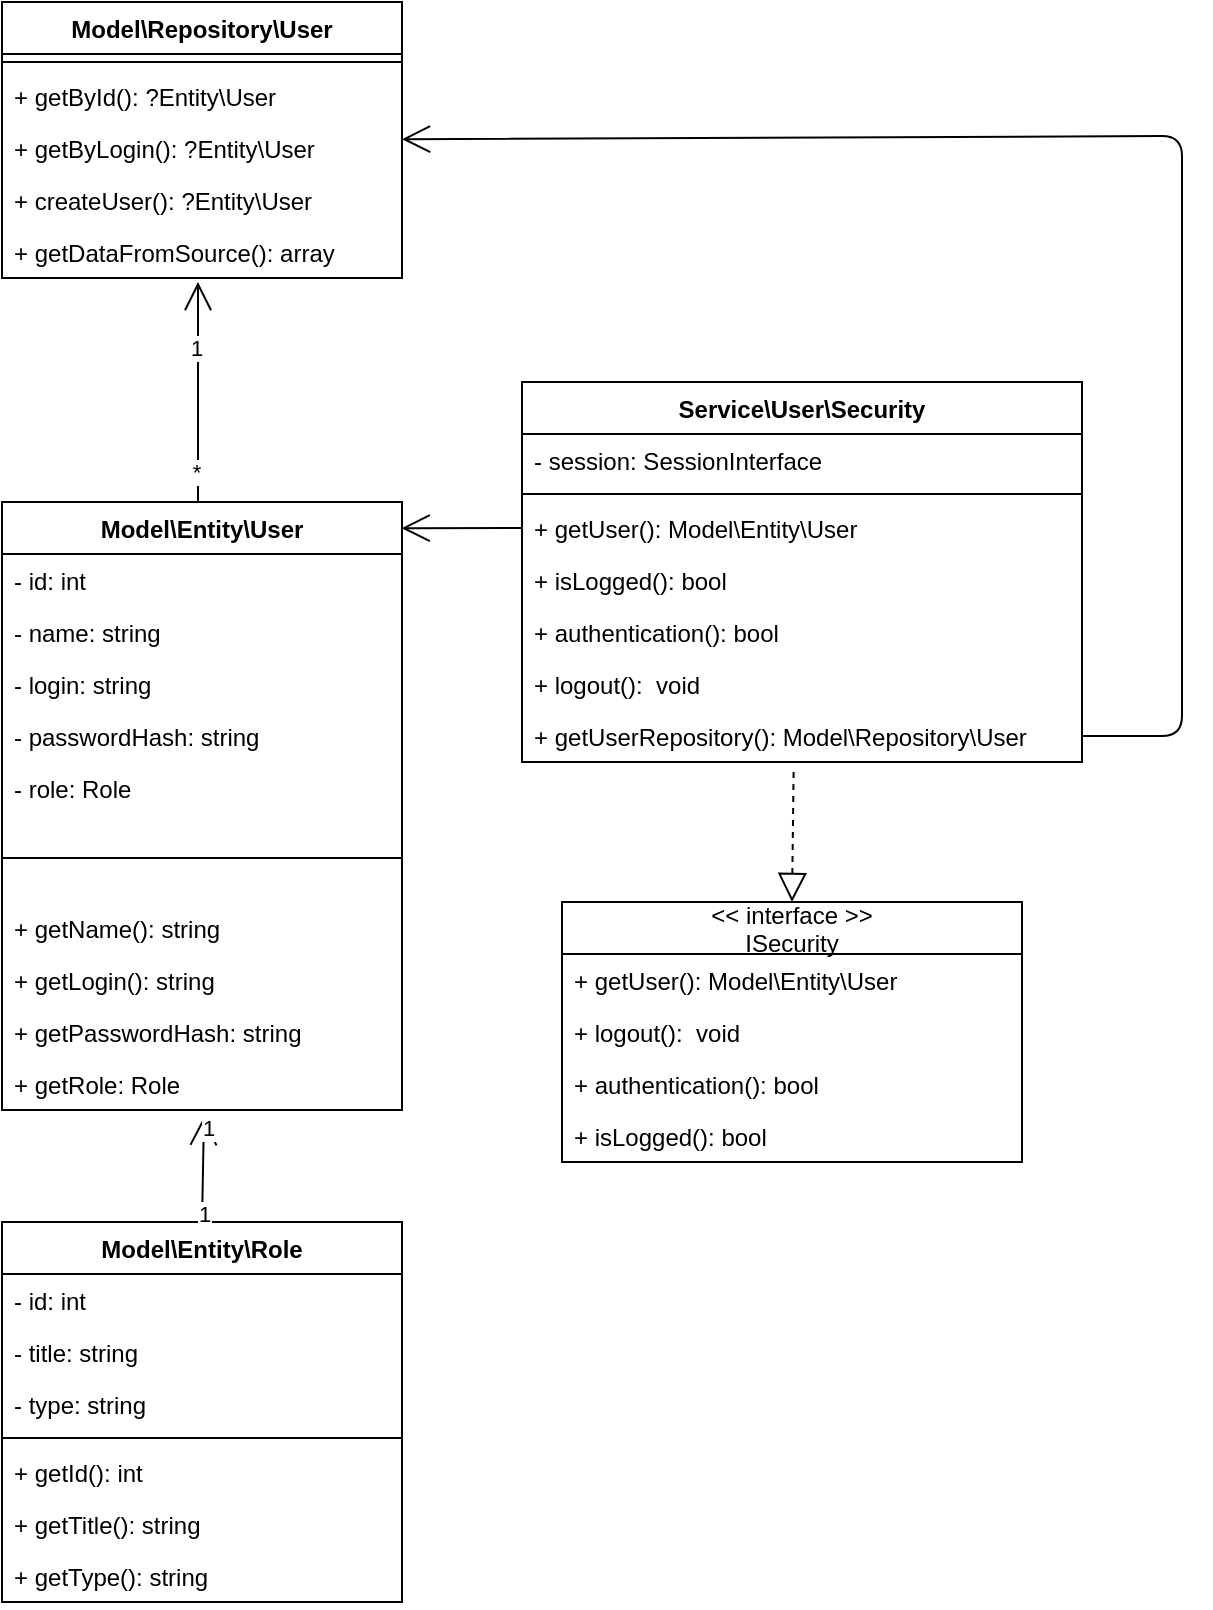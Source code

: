 <mxfile version="14.4.2" type="github">
  <diagram name="Page-1" id="c4acf3e9-155e-7222-9cf6-157b1a14988f">
    <mxGraphModel dx="1155" dy="632" grid="1" gridSize="10" guides="1" tooltips="1" connect="1" arrows="1" fold="1" page="1" pageScale="1" pageWidth="850" pageHeight="1100" background="#ffffff" math="0" shadow="0">
      <root>
        <mxCell id="0" />
        <mxCell id="1" parent="0" />
        <mxCell id="8s0DQWaBWVg12XbHv8Bs-1" value="Model\Entity\User" style="swimlane;fontStyle=1;align=center;verticalAlign=top;childLayout=stackLayout;horizontal=1;startSize=26;horizontalStack=0;resizeParent=1;resizeParentMax=0;resizeLast=0;collapsible=1;marginBottom=0;" vertex="1" parent="1">
          <mxGeometry x="40" y="270" width="200" height="304" as="geometry" />
        </mxCell>
        <mxCell id="8s0DQWaBWVg12XbHv8Bs-2" value="- id: int" style="text;strokeColor=none;fillColor=none;align=left;verticalAlign=top;spacingLeft=4;spacingRight=4;overflow=hidden;rotatable=0;points=[[0,0.5],[1,0.5]];portConstraint=eastwest;" vertex="1" parent="8s0DQWaBWVg12XbHv8Bs-1">
          <mxGeometry y="26" width="200" height="26" as="geometry" />
        </mxCell>
        <mxCell id="8s0DQWaBWVg12XbHv8Bs-7" value="- name: string" style="text;strokeColor=none;fillColor=none;align=left;verticalAlign=top;spacingLeft=4;spacingRight=4;overflow=hidden;rotatable=0;points=[[0,0.5],[1,0.5]];portConstraint=eastwest;" vertex="1" parent="8s0DQWaBWVg12XbHv8Bs-1">
          <mxGeometry y="52" width="200" height="26" as="geometry" />
        </mxCell>
        <mxCell id="8s0DQWaBWVg12XbHv8Bs-8" value="- login: string" style="text;strokeColor=none;fillColor=none;align=left;verticalAlign=top;spacingLeft=4;spacingRight=4;overflow=hidden;rotatable=0;points=[[0,0.5],[1,0.5]];portConstraint=eastwest;" vertex="1" parent="8s0DQWaBWVg12XbHv8Bs-1">
          <mxGeometry y="78" width="200" height="26" as="geometry" />
        </mxCell>
        <mxCell id="8s0DQWaBWVg12XbHv8Bs-9" value="- passwordHash: string" style="text;strokeColor=none;fillColor=none;align=left;verticalAlign=top;spacingLeft=4;spacingRight=4;overflow=hidden;rotatable=0;points=[[0,0.5],[1,0.5]];portConstraint=eastwest;" vertex="1" parent="8s0DQWaBWVg12XbHv8Bs-1">
          <mxGeometry y="104" width="200" height="26" as="geometry" />
        </mxCell>
        <mxCell id="8s0DQWaBWVg12XbHv8Bs-10" value="- role: Role" style="text;strokeColor=none;fillColor=none;align=left;verticalAlign=top;spacingLeft=4;spacingRight=4;overflow=hidden;rotatable=0;points=[[0,0.5],[1,0.5]];portConstraint=eastwest;" vertex="1" parent="8s0DQWaBWVg12XbHv8Bs-1">
          <mxGeometry y="130" width="200" height="26" as="geometry" />
        </mxCell>
        <mxCell id="8s0DQWaBWVg12XbHv8Bs-3" value="" style="line;strokeWidth=1;fillColor=none;align=left;verticalAlign=middle;spacingTop=-1;spacingLeft=3;spacingRight=3;rotatable=0;labelPosition=right;points=[];portConstraint=eastwest;" vertex="1" parent="8s0DQWaBWVg12XbHv8Bs-1">
          <mxGeometry y="156" width="200" height="44" as="geometry" />
        </mxCell>
        <mxCell id="8s0DQWaBWVg12XbHv8Bs-11" value="+ getName(): string" style="text;strokeColor=none;fillColor=none;align=left;verticalAlign=top;spacingLeft=4;spacingRight=4;overflow=hidden;rotatable=0;points=[[0,0.5],[1,0.5]];portConstraint=eastwest;" vertex="1" parent="8s0DQWaBWVg12XbHv8Bs-1">
          <mxGeometry y="200" width="200" height="26" as="geometry" />
        </mxCell>
        <mxCell id="8s0DQWaBWVg12XbHv8Bs-12" value="+ getLogin(): string" style="text;strokeColor=none;fillColor=none;align=left;verticalAlign=top;spacingLeft=4;spacingRight=4;overflow=hidden;rotatable=0;points=[[0,0.5],[1,0.5]];portConstraint=eastwest;" vertex="1" parent="8s0DQWaBWVg12XbHv8Bs-1">
          <mxGeometry y="226" width="200" height="26" as="geometry" />
        </mxCell>
        <mxCell id="8s0DQWaBWVg12XbHv8Bs-4" value="+ getPasswordHash: string" style="text;strokeColor=none;fillColor=none;align=left;verticalAlign=top;spacingLeft=4;spacingRight=4;overflow=hidden;rotatable=0;points=[[0,0.5],[1,0.5]];portConstraint=eastwest;" vertex="1" parent="8s0DQWaBWVg12XbHv8Bs-1">
          <mxGeometry y="252" width="200" height="26" as="geometry" />
        </mxCell>
        <mxCell id="8s0DQWaBWVg12XbHv8Bs-13" value="+ getRole: Role" style="text;strokeColor=none;fillColor=none;align=left;verticalAlign=top;spacingLeft=4;spacingRight=4;overflow=hidden;rotatable=0;points=[[0,0.5],[1,0.5]];portConstraint=eastwest;" vertex="1" parent="8s0DQWaBWVg12XbHv8Bs-1">
          <mxGeometry y="278" width="200" height="26" as="geometry" />
        </mxCell>
        <mxCell id="8s0DQWaBWVg12XbHv8Bs-14" value="Model\Entity\Role" style="swimlane;fontStyle=1;align=center;verticalAlign=top;childLayout=stackLayout;horizontal=1;startSize=26;horizontalStack=0;resizeParent=1;resizeParentMax=0;resizeLast=0;collapsible=1;marginBottom=0;" vertex="1" parent="1">
          <mxGeometry x="40" y="630" width="200" height="190" as="geometry" />
        </mxCell>
        <mxCell id="8s0DQWaBWVg12XbHv8Bs-19" value="- id: int" style="text;strokeColor=none;fillColor=none;align=left;verticalAlign=top;spacingLeft=4;spacingRight=4;overflow=hidden;rotatable=0;points=[[0,0.5],[1,0.5]];portConstraint=eastwest;" vertex="1" parent="8s0DQWaBWVg12XbHv8Bs-14">
          <mxGeometry y="26" width="200" height="26" as="geometry" />
        </mxCell>
        <mxCell id="8s0DQWaBWVg12XbHv8Bs-15" value="- title: string" style="text;strokeColor=none;fillColor=none;align=left;verticalAlign=top;spacingLeft=4;spacingRight=4;overflow=hidden;rotatable=0;points=[[0,0.5],[1,0.5]];portConstraint=eastwest;" vertex="1" parent="8s0DQWaBWVg12XbHv8Bs-14">
          <mxGeometry y="52" width="200" height="26" as="geometry" />
        </mxCell>
        <mxCell id="8s0DQWaBWVg12XbHv8Bs-18" value="- type: string" style="text;strokeColor=none;fillColor=none;align=left;verticalAlign=top;spacingLeft=4;spacingRight=4;overflow=hidden;rotatable=0;points=[[0,0.5],[1,0.5]];portConstraint=eastwest;" vertex="1" parent="8s0DQWaBWVg12XbHv8Bs-14">
          <mxGeometry y="78" width="200" height="26" as="geometry" />
        </mxCell>
        <mxCell id="8s0DQWaBWVg12XbHv8Bs-16" value="" style="line;strokeWidth=1;fillColor=none;align=left;verticalAlign=middle;spacingTop=-1;spacingLeft=3;spacingRight=3;rotatable=0;labelPosition=right;points=[];portConstraint=eastwest;" vertex="1" parent="8s0DQWaBWVg12XbHv8Bs-14">
          <mxGeometry y="104" width="200" height="8" as="geometry" />
        </mxCell>
        <mxCell id="8s0DQWaBWVg12XbHv8Bs-21" value="+ getId(): int" style="text;strokeColor=none;fillColor=none;align=left;verticalAlign=top;spacingLeft=4;spacingRight=4;overflow=hidden;rotatable=0;points=[[0,0.5],[1,0.5]];portConstraint=eastwest;" vertex="1" parent="8s0DQWaBWVg12XbHv8Bs-14">
          <mxGeometry y="112" width="200" height="26" as="geometry" />
        </mxCell>
        <mxCell id="8s0DQWaBWVg12XbHv8Bs-20" value="+ getTitle(): string" style="text;strokeColor=none;fillColor=none;align=left;verticalAlign=top;spacingLeft=4;spacingRight=4;overflow=hidden;rotatable=0;points=[[0,0.5],[1,0.5]];portConstraint=eastwest;" vertex="1" parent="8s0DQWaBWVg12XbHv8Bs-14">
          <mxGeometry y="138" width="200" height="26" as="geometry" />
        </mxCell>
        <mxCell id="8s0DQWaBWVg12XbHv8Bs-17" value="+ getType(): string" style="text;strokeColor=none;fillColor=none;align=left;verticalAlign=top;spacingLeft=4;spacingRight=4;overflow=hidden;rotatable=0;points=[[0,0.5],[1,0.5]];portConstraint=eastwest;" vertex="1" parent="8s0DQWaBWVg12XbHv8Bs-14">
          <mxGeometry y="164" width="200" height="26" as="geometry" />
        </mxCell>
        <mxCell id="8s0DQWaBWVg12XbHv8Bs-25" value="&lt;&lt; interface &gt;&gt;&#xa;ISecurity" style="swimlane;fontStyle=0;childLayout=stackLayout;horizontal=1;startSize=26;fillColor=none;horizontalStack=0;resizeParent=1;resizeParentMax=0;resizeLast=0;collapsible=1;marginBottom=0;" vertex="1" parent="1">
          <mxGeometry x="320" y="470" width="230" height="130" as="geometry" />
        </mxCell>
        <mxCell id="8s0DQWaBWVg12XbHv8Bs-26" value="+ getUser(): Model\Entity\User" style="text;strokeColor=none;fillColor=none;align=left;verticalAlign=top;spacingLeft=4;spacingRight=4;overflow=hidden;rotatable=0;points=[[0,0.5],[1,0.5]];portConstraint=eastwest;" vertex="1" parent="8s0DQWaBWVg12XbHv8Bs-25">
          <mxGeometry y="26" width="230" height="26" as="geometry" />
        </mxCell>
        <mxCell id="8s0DQWaBWVg12XbHv8Bs-29" value="+ logout():  void" style="text;strokeColor=none;fillColor=none;align=left;verticalAlign=top;spacingLeft=4;spacingRight=4;overflow=hidden;rotatable=0;points=[[0,0.5],[1,0.5]];portConstraint=eastwest;" vertex="1" parent="8s0DQWaBWVg12XbHv8Bs-25">
          <mxGeometry y="52" width="230" height="26" as="geometry" />
        </mxCell>
        <mxCell id="8s0DQWaBWVg12XbHv8Bs-28" value="+ authentication(): bool&#xa;&#xa;" style="text;strokeColor=none;fillColor=none;align=left;verticalAlign=top;spacingLeft=4;spacingRight=4;overflow=hidden;rotatable=0;points=[[0,0.5],[1,0.5]];portConstraint=eastwest;" vertex="1" parent="8s0DQWaBWVg12XbHv8Bs-25">
          <mxGeometry y="78" width="230" height="26" as="geometry" />
        </mxCell>
        <mxCell id="8s0DQWaBWVg12XbHv8Bs-27" value="+ isLogged(): bool" style="text;strokeColor=none;fillColor=none;align=left;verticalAlign=top;spacingLeft=4;spacingRight=4;overflow=hidden;rotatable=0;points=[[0,0.5],[1,0.5]];portConstraint=eastwest;" vertex="1" parent="8s0DQWaBWVg12XbHv8Bs-25">
          <mxGeometry y="104" width="230" height="26" as="geometry" />
        </mxCell>
        <mxCell id="8s0DQWaBWVg12XbHv8Bs-30" value="Service\User\Security" style="swimlane;fontStyle=1;align=center;verticalAlign=top;childLayout=stackLayout;horizontal=1;startSize=26;horizontalStack=0;resizeParent=1;resizeParentMax=0;resizeLast=0;collapsible=1;marginBottom=0;" vertex="1" parent="1">
          <mxGeometry x="300" y="210" width="280" height="190" as="geometry" />
        </mxCell>
        <mxCell id="8s0DQWaBWVg12XbHv8Bs-31" value="- session: SessionInterface" style="text;strokeColor=none;fillColor=none;align=left;verticalAlign=top;spacingLeft=4;spacingRight=4;overflow=hidden;rotatable=0;points=[[0,0.5],[1,0.5]];portConstraint=eastwest;" vertex="1" parent="8s0DQWaBWVg12XbHv8Bs-30">
          <mxGeometry y="26" width="280" height="26" as="geometry" />
        </mxCell>
        <mxCell id="8s0DQWaBWVg12XbHv8Bs-32" value="" style="line;strokeWidth=1;fillColor=none;align=left;verticalAlign=middle;spacingTop=-1;spacingLeft=3;spacingRight=3;rotatable=0;labelPosition=right;points=[];portConstraint=eastwest;" vertex="1" parent="8s0DQWaBWVg12XbHv8Bs-30">
          <mxGeometry y="52" width="280" height="8" as="geometry" />
        </mxCell>
        <mxCell id="8s0DQWaBWVg12XbHv8Bs-35" value="+ getUser(): Model\Entity\User" style="text;strokeColor=none;fillColor=none;align=left;verticalAlign=top;spacingLeft=4;spacingRight=4;overflow=hidden;rotatable=0;points=[[0,0.5],[1,0.5]];portConstraint=eastwest;" vertex="1" parent="8s0DQWaBWVg12XbHv8Bs-30">
          <mxGeometry y="60" width="280" height="26" as="geometry" />
        </mxCell>
        <mxCell id="8s0DQWaBWVg12XbHv8Bs-36" value="+ isLogged(): bool" style="text;strokeColor=none;fillColor=none;align=left;verticalAlign=top;spacingLeft=4;spacingRight=4;overflow=hidden;rotatable=0;points=[[0,0.5],[1,0.5]];portConstraint=eastwest;" vertex="1" parent="8s0DQWaBWVg12XbHv8Bs-30">
          <mxGeometry y="86" width="280" height="26" as="geometry" />
        </mxCell>
        <mxCell id="8s0DQWaBWVg12XbHv8Bs-37" value="+ authentication(): bool&#xa;&#xa;" style="text;strokeColor=none;fillColor=none;align=left;verticalAlign=top;spacingLeft=4;spacingRight=4;overflow=hidden;rotatable=0;points=[[0,0.5],[1,0.5]];portConstraint=eastwest;" vertex="1" parent="8s0DQWaBWVg12XbHv8Bs-30">
          <mxGeometry y="112" width="280" height="26" as="geometry" />
        </mxCell>
        <mxCell id="8s0DQWaBWVg12XbHv8Bs-38" value="+ logout():  void" style="text;strokeColor=none;fillColor=none;align=left;verticalAlign=top;spacingLeft=4;spacingRight=4;overflow=hidden;rotatable=0;points=[[0,0.5],[1,0.5]];portConstraint=eastwest;" vertex="1" parent="8s0DQWaBWVg12XbHv8Bs-30">
          <mxGeometry y="138" width="280" height="26" as="geometry" />
        </mxCell>
        <mxCell id="8s0DQWaBWVg12XbHv8Bs-33" value="+ getUserRepository(): Model\Repository\User" style="text;strokeColor=none;fillColor=none;align=left;verticalAlign=top;spacingLeft=4;spacingRight=4;overflow=hidden;rotatable=0;points=[[0,0.5],[1,0.5]];portConstraint=eastwest;" vertex="1" parent="8s0DQWaBWVg12XbHv8Bs-30">
          <mxGeometry y="164" width="280" height="26" as="geometry" />
        </mxCell>
        <mxCell id="8s0DQWaBWVg12XbHv8Bs-34" value="" style="endArrow=block;dashed=1;endFill=0;endSize=12;html=1;entryX=0.5;entryY=0;entryDx=0;entryDy=0;exitX=0.485;exitY=1.192;exitDx=0;exitDy=0;exitPerimeter=0;" edge="1" parent="1" source="8s0DQWaBWVg12XbHv8Bs-33" target="8s0DQWaBWVg12XbHv8Bs-25">
          <mxGeometry width="160" relative="1" as="geometry">
            <mxPoint x="340" y="320" as="sourcePoint" />
            <mxPoint x="500" y="320" as="targetPoint" />
          </mxGeometry>
        </mxCell>
        <mxCell id="8s0DQWaBWVg12XbHv8Bs-39" value="Model\Repository\User" style="swimlane;fontStyle=1;align=center;verticalAlign=top;childLayout=stackLayout;horizontal=1;startSize=26;horizontalStack=0;resizeParent=1;resizeParentMax=0;resizeLast=0;collapsible=1;marginBottom=0;" vertex="1" parent="1">
          <mxGeometry x="40" y="20" width="200" height="138" as="geometry" />
        </mxCell>
        <mxCell id="8s0DQWaBWVg12XbHv8Bs-41" value="" style="line;strokeWidth=1;fillColor=none;align=left;verticalAlign=middle;spacingTop=-1;spacingLeft=3;spacingRight=3;rotatable=0;labelPosition=right;points=[];portConstraint=eastwest;" vertex="1" parent="8s0DQWaBWVg12XbHv8Bs-39">
          <mxGeometry y="26" width="200" height="8" as="geometry" />
        </mxCell>
        <mxCell id="8s0DQWaBWVg12XbHv8Bs-48" value="+ getById(): ?Entity\User" style="text;strokeColor=none;fillColor=none;align=left;verticalAlign=top;spacingLeft=4;spacingRight=4;overflow=hidden;rotatable=0;points=[[0,0.5],[1,0.5]];portConstraint=eastwest;" vertex="1" parent="8s0DQWaBWVg12XbHv8Bs-39">
          <mxGeometry y="34" width="200" height="26" as="geometry" />
        </mxCell>
        <mxCell id="8s0DQWaBWVg12XbHv8Bs-49" value="+ getByLogin(): ?Entity\User" style="text;strokeColor=none;fillColor=none;align=left;verticalAlign=top;spacingLeft=4;spacingRight=4;overflow=hidden;rotatable=0;points=[[0,0.5],[1,0.5]];portConstraint=eastwest;" vertex="1" parent="8s0DQWaBWVg12XbHv8Bs-39">
          <mxGeometry y="60" width="200" height="26" as="geometry" />
        </mxCell>
        <mxCell id="8s0DQWaBWVg12XbHv8Bs-47" value="+ createUser(): ?Entity\User" style="text;strokeColor=none;fillColor=none;align=left;verticalAlign=top;spacingLeft=4;spacingRight=4;overflow=hidden;rotatable=0;points=[[0,0.5],[1,0.5]];portConstraint=eastwest;" vertex="1" parent="8s0DQWaBWVg12XbHv8Bs-39">
          <mxGeometry y="86" width="200" height="26" as="geometry" />
        </mxCell>
        <mxCell id="8s0DQWaBWVg12XbHv8Bs-46" value="+ getDataFromSource(): array" style="text;strokeColor=none;fillColor=none;align=left;verticalAlign=top;spacingLeft=4;spacingRight=4;overflow=hidden;rotatable=0;points=[[0,0.5],[1,0.5]];portConstraint=eastwest;" vertex="1" parent="8s0DQWaBWVg12XbHv8Bs-39">
          <mxGeometry y="112" width="200" height="26" as="geometry" />
        </mxCell>
        <mxCell id="8s0DQWaBWVg12XbHv8Bs-60" value="" style="endArrow=open;endFill=1;endSize=12;html=1;exitX=0.5;exitY=0;exitDx=0;exitDy=0;entryX=0.505;entryY=1.132;entryDx=0;entryDy=0;entryPerimeter=0;" edge="1" parent="1" source="8s0DQWaBWVg12XbHv8Bs-14" target="8s0DQWaBWVg12XbHv8Bs-13">
          <mxGeometry width="160" relative="1" as="geometry">
            <mxPoint x="340" y="760" as="sourcePoint" />
            <mxPoint x="500" y="760" as="targetPoint" />
          </mxGeometry>
        </mxCell>
        <mxCell id="8s0DQWaBWVg12XbHv8Bs-66" value="1" style="edgeLabel;html=1;align=center;verticalAlign=middle;resizable=0;points=[];" vertex="1" connectable="0" parent="8s0DQWaBWVg12XbHv8Bs-60">
          <mxGeometry x="0.779" y="-2" relative="1" as="geometry">
            <mxPoint as="offset" />
          </mxGeometry>
        </mxCell>
        <mxCell id="8s0DQWaBWVg12XbHv8Bs-67" value="1" style="edgeLabel;html=1;align=center;verticalAlign=middle;resizable=0;points=[];" vertex="1" connectable="0" parent="8s0DQWaBWVg12XbHv8Bs-60">
          <mxGeometry x="-0.847" y="-1" relative="1" as="geometry">
            <mxPoint as="offset" />
          </mxGeometry>
        </mxCell>
        <mxCell id="8s0DQWaBWVg12XbHv8Bs-61" value="" style="endArrow=open;endFill=1;endSize=12;html=1;" edge="1" parent="1">
          <mxGeometry width="160" relative="1" as="geometry">
            <mxPoint x="138" y="270" as="sourcePoint" />
            <mxPoint x="138" y="160" as="targetPoint" />
          </mxGeometry>
        </mxCell>
        <mxCell id="8s0DQWaBWVg12XbHv8Bs-62" value="1" style="edgeLabel;html=1;align=center;verticalAlign=middle;resizable=0;points=[];" vertex="1" connectable="0" parent="8s0DQWaBWVg12XbHv8Bs-61">
          <mxGeometry x="0.411" y="1" relative="1" as="geometry">
            <mxPoint as="offset" />
          </mxGeometry>
        </mxCell>
        <mxCell id="8s0DQWaBWVg12XbHv8Bs-63" value="*" style="edgeLabel;html=1;align=center;verticalAlign=middle;resizable=0;points=[];" vertex="1" connectable="0" parent="8s0DQWaBWVg12XbHv8Bs-61">
          <mxGeometry x="-0.724" y="1" relative="1" as="geometry">
            <mxPoint as="offset" />
          </mxGeometry>
        </mxCell>
        <mxCell id="8s0DQWaBWVg12XbHv8Bs-68" value="" style="endArrow=open;endFill=1;endSize=12;html=1;exitX=0;exitY=0.5;exitDx=0;exitDy=0;entryX=0.999;entryY=0.043;entryDx=0;entryDy=0;entryPerimeter=0;" edge="1" parent="1" source="8s0DQWaBWVg12XbHv8Bs-35" target="8s0DQWaBWVg12XbHv8Bs-1">
          <mxGeometry width="160" relative="1" as="geometry">
            <mxPoint x="340" y="320" as="sourcePoint" />
            <mxPoint x="500" y="320" as="targetPoint" />
          </mxGeometry>
        </mxCell>
        <mxCell id="8s0DQWaBWVg12XbHv8Bs-69" value="" style="endArrow=open;endFill=1;endSize=12;html=1;exitX=1;exitY=0.5;exitDx=0;exitDy=0;" edge="1" parent="1" source="8s0DQWaBWVg12XbHv8Bs-33" target="8s0DQWaBWVg12XbHv8Bs-39">
          <mxGeometry width="160" relative="1" as="geometry">
            <mxPoint x="600" y="380" as="sourcePoint" />
            <mxPoint x="670" y="80" as="targetPoint" />
            <Array as="points">
              <mxPoint x="630" y="387" />
              <mxPoint x="630" y="87" />
            </Array>
          </mxGeometry>
        </mxCell>
      </root>
    </mxGraphModel>
  </diagram>
</mxfile>

